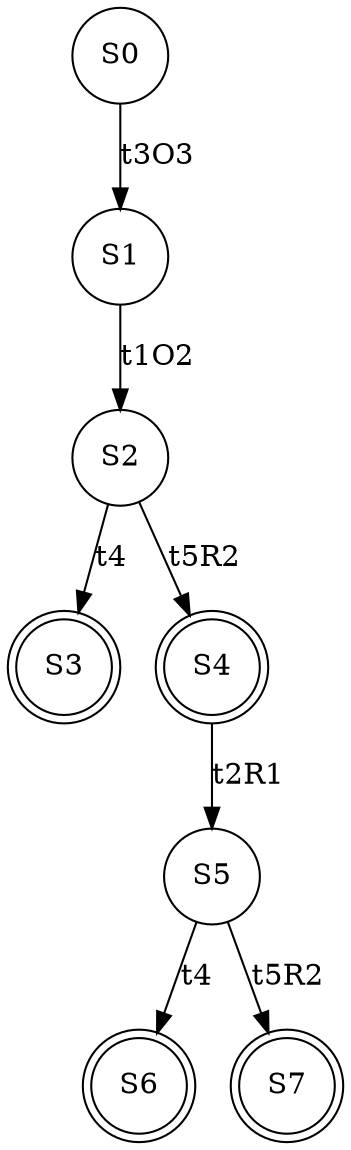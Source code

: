 digraph SCe {
node [shape=circle]; S0 ;
node [shape=circle]; S1 ;
node [shape=circle]; S2 ;
node [shape=doublecircle]; S3 ;
node [shape=doublecircle]; S4 ;
node [shape=circle]; S5 ;
node [shape=doublecircle]; S6 ;
node [shape=doublecircle]; S7 ;
S0 -> S1 [label=t3O3]
S1 -> S2 [label=t1O2]
S2 -> S3 [label=t4]
S2 -> S4 [label=t5R2]
S4 -> S5 [label=t2R1]
S5 -> S6 [label=t4]
S5 -> S7 [label=t5R2]
}